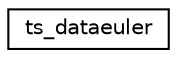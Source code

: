 digraph "Graphical Class Hierarchy"
{
  edge [fontname="Helvetica",fontsize="10",labelfontname="Helvetica",labelfontsize="10"];
  node [fontname="Helvetica",fontsize="10",shape=record];
  rankdir="LR";
  Node1 [label="ts_dataeuler",height=0.2,width=0.4,color="black", fillcolor="white", style="filled",URL="$structts__dataeuler.html",tooltip="Euler angles data as S16. "];
}
